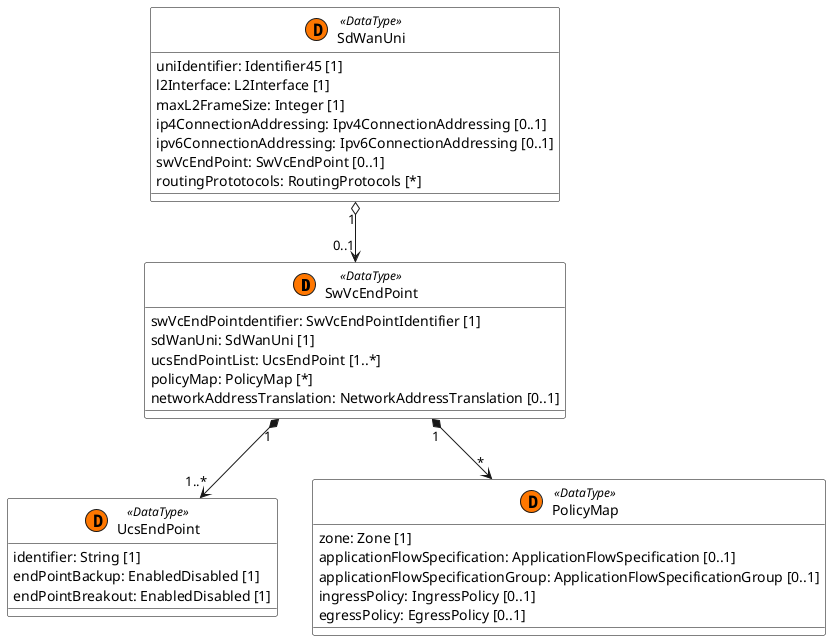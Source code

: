 @startuml

skinparam {
    FontName Times
    ClassBackgroundColor White
    ClassBorderColor Black
    ClassBorderColor<<ServiceSpecification>> FireBrick
}

!define datatype(x) class x << (D,#FF7700) DataType>>

datatype(SwVcEndPoint) {
    swVcEndPointdentifier: SwVcEndPointIdentifier [1]
    sdWanUni: SdWanUni [1]
    ucsEndPointList: UcsEndPoint [1..*]
    policyMap: PolicyMap [*]
    networkAddressTranslation: NetworkAddressTranslation [0..1]
}

datatype(SdWanUni) {
    uniIdentifier: Identifier45 [1]
    l2Interface: L2Interface [1]
    maxL2FrameSize: Integer [1]
    ip4ConnectionAddressing: Ipv4ConnectionAddressing [0..1]
    ipv6ConnectionAddressing: Ipv6ConnectionAddressing [0..1]
    swVcEndPoint: SwVcEndPoint [0..1]
    routingPrototocols: RoutingProtocols [*]
}

SwVcEndPoint "1" *-->"1..*" UcsEndPoint
SwVcEndPoint "1" *--> "*" PolicyMap
SdWanUni "1" o--> "0..1" SwVcEndPoint 


datatype(UcsEndPoint) {

    identifier: String [1]
    endPointBackup: EnabledDisabled [1]
    endPointBreakout: EnabledDisabled [1]
}

datatype(PolicyMap) {

    zone: Zone [1]
    applicationFlowSpecification: ApplicationFlowSpecification [0..1]
    applicationFlowSpecificationGroup: ApplicationFlowSpecificationGroup [0..1]
    ingressPolicy: IngressPolicy [0..1]
    egressPolicy: EgressPolicy [0..1]
    
}

@enduml